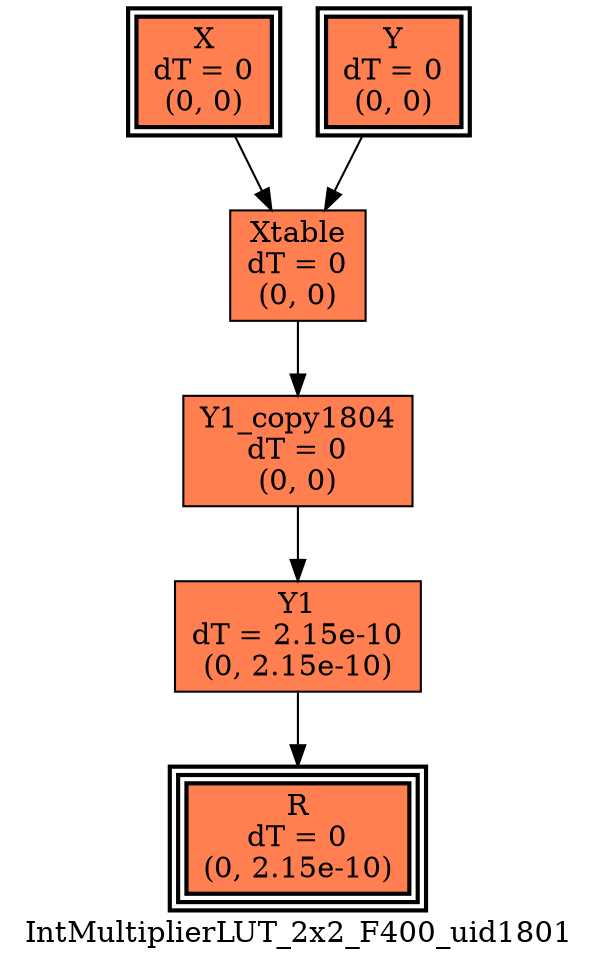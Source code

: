 digraph IntMultiplierLUT_2x2_F400_uid1801
{
	//graph drawing options
	label=IntMultiplierLUT_2x2_F400_uid1801;
	labelloc=bottom;
	labeljust=right;
	ratio=auto;
	nodesep=0.25;
	ranksep=0.5;

	//input/output signals of operator IntMultiplierLUT_2x2_F400_uid1801
	X__IntMultiplierLUT_2x2_F400_uid1801 [ label="X\ndT = 0\n(0, 0)", shape=box, color=black, style="bold, filled", fillcolor=coral, peripheries=2 ];
	Y__IntMultiplierLUT_2x2_F400_uid1801 [ label="Y\ndT = 0\n(0, 0)", shape=box, color=black, style="bold, filled", fillcolor=coral, peripheries=2 ];
	R__IntMultiplierLUT_2x2_F400_uid1801 [ label="R\ndT = 0\n(0, 2.15e-10)", shape=box, color=black, style="bold, filled", fillcolor=coral, peripheries=3 ];
	{rank=same X__IntMultiplierLUT_2x2_F400_uid1801, Y__IntMultiplierLUT_2x2_F400_uid1801};
	{rank=same R__IntMultiplierLUT_2x2_F400_uid1801};
	//internal signals of operator IntMultiplierLUT_2x2_F400_uid1801
	Xtable__IntMultiplierLUT_2x2_F400_uid1801 [ label="Xtable\ndT = 0\n(0, 0)", shape=box, color=black, style=filled, fillcolor=coral, peripheries=1 ];
	Y1__IntMultiplierLUT_2x2_F400_uid1801 [ label="Y1\ndT = 2.15e-10\n(0, 2.15e-10)", shape=box, color=black, style=filled, fillcolor=coral, peripheries=1 ];
	Y1_copy1804__IntMultiplierLUT_2x2_F400_uid1801 [ label="Y1_copy1804\ndT = 0\n(0, 0)", shape=box, color=black, style=filled, fillcolor=coral, peripheries=1 ];

	//subcomponents of operator IntMultiplierLUT_2x2_F400_uid1801

	//input and internal signal connections of operator IntMultiplierLUT_2x2_F400_uid1801
	X__IntMultiplierLUT_2x2_F400_uid1801 -> Xtable__IntMultiplierLUT_2x2_F400_uid1801 [ arrowhead=normal, arrowsize=1.0, arrowtail=normal, color=black, dir=forward  ];
	Y__IntMultiplierLUT_2x2_F400_uid1801 -> Xtable__IntMultiplierLUT_2x2_F400_uid1801 [ arrowhead=normal, arrowsize=1.0, arrowtail=normal, color=black, dir=forward  ];
	Xtable__IntMultiplierLUT_2x2_F400_uid1801 -> Y1_copy1804__IntMultiplierLUT_2x2_F400_uid1801 [ arrowhead=normal, arrowsize=1.0, arrowtail=normal, color=black, dir=forward  ];
	Y1__IntMultiplierLUT_2x2_F400_uid1801 -> R__IntMultiplierLUT_2x2_F400_uid1801 [ arrowhead=normal, arrowsize=1.0, arrowtail=normal, color=black, dir=forward  ];
	Y1_copy1804__IntMultiplierLUT_2x2_F400_uid1801 -> Y1__IntMultiplierLUT_2x2_F400_uid1801 [ arrowhead=normal, arrowsize=1.0, arrowtail=normal, color=black, dir=forward  ];
}

